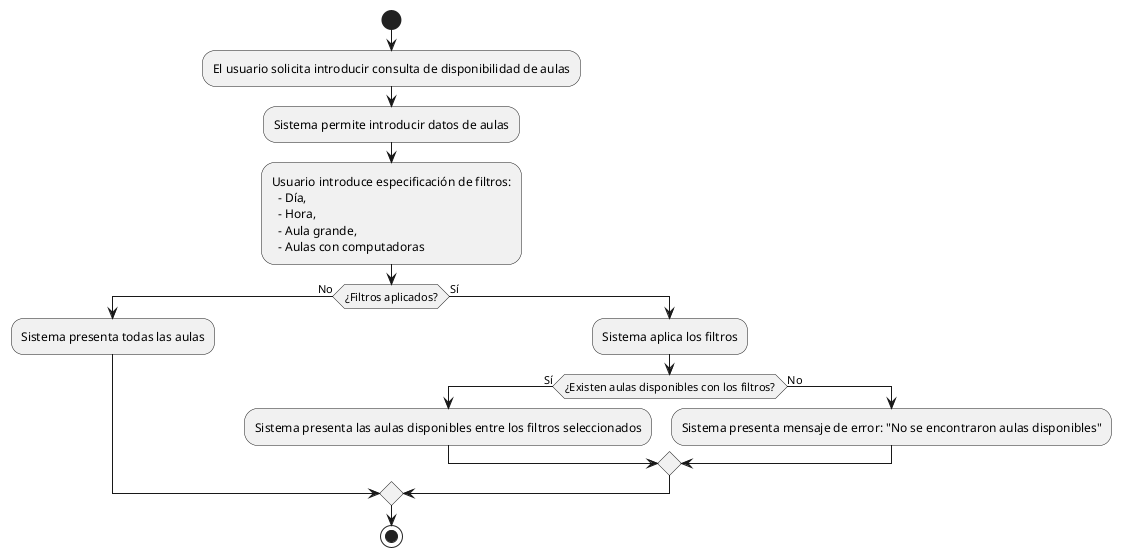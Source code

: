 @startuml
start
:El usuario solicita introducir consulta de disponibilidad de aulas;
:Sistema permite introducir datos de aulas;
:Usuario introduce especificación de filtros:
  - Día,
  - Hora,
  - Aula grande,
  - Aulas con computadoras;
if (¿Filtros aplicados?) then (No)
  :Sistema presenta todas las aulas;
else (Sí)
  :Sistema aplica los filtros;
  if (¿Existen aulas disponibles con los filtros?) then (Sí)
    :Sistema presenta las aulas disponibles entre los filtros seleccionados;
  else (No)
    :Sistema presenta mensaje de error: "No se encontraron aulas disponibles";
  endif
endif
stop
@enduml
